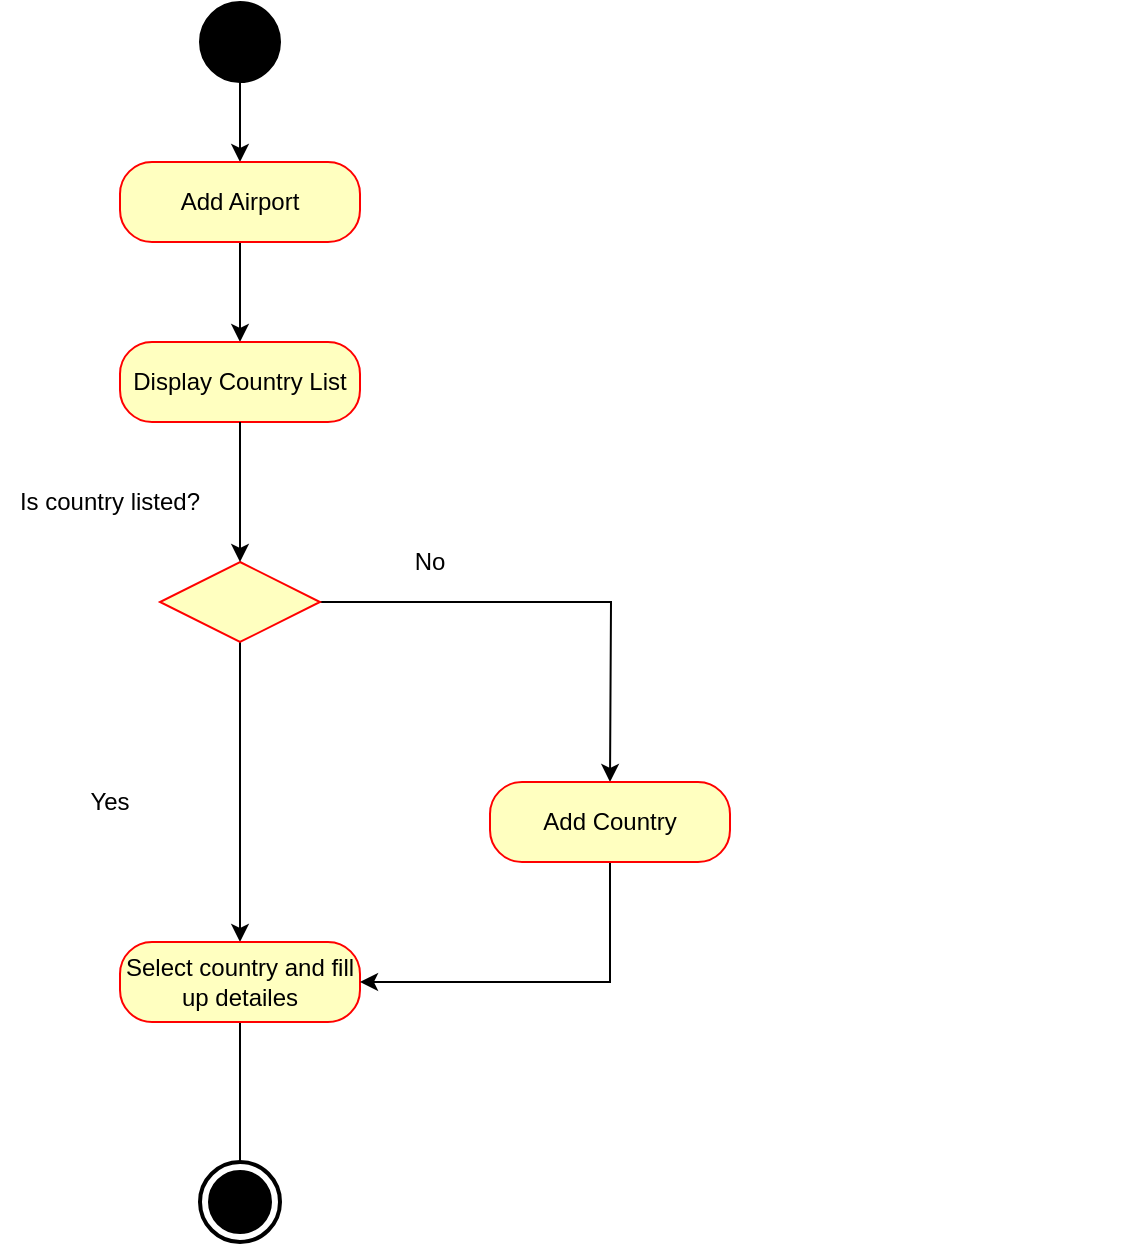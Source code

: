 <mxfile version="14.6.10" type="device" pages="2"><diagram id="6nrzprVL8vC41BSwsYjJ" name="Insert"><mxGraphModel dx="1298" dy="667" grid="1" gridSize="10" guides="1" tooltips="1" connect="1" arrows="1" fold="1" page="1" pageScale="1" pageWidth="850" pageHeight="1100" math="0" shadow="0"><root><mxCell id="0"/><mxCell id="1" parent="0"/><mxCell id="JnSDtdodNbnXCJmPjb0P-1" value="" style="edgeStyle=orthogonalEdgeStyle;rounded=0;orthogonalLoop=1;jettySize=auto;html=1;" parent="1" source="JnSDtdodNbnXCJmPjb0P-2" target="JnSDtdodNbnXCJmPjb0P-4" edge="1"><mxGeometry relative="1" as="geometry"/></mxCell><mxCell id="JnSDtdodNbnXCJmPjb0P-2" value="" style="shape=ellipse;html=1;fillColor=#000000;fontSize=18;fontColor=#ffffff;" parent="1" vertex="1"><mxGeometry x="415" y="30" width="40" height="40" as="geometry"/></mxCell><mxCell id="JnSDtdodNbnXCJmPjb0P-3" value="" style="edgeStyle=orthogonalEdgeStyle;rounded=0;orthogonalLoop=1;jettySize=auto;html=1;entryX=0.5;entryY=0;entryDx=0;entryDy=0;" parent="1" source="JnSDtdodNbnXCJmPjb0P-4" target="JnSDtdodNbnXCJmPjb0P-40" edge="1"><mxGeometry relative="1" as="geometry"/></mxCell><mxCell id="JnSDtdodNbnXCJmPjb0P-4" value="Add Airport" style="rounded=1;whiteSpace=wrap;html=1;arcSize=40;fontColor=#000000;fillColor=#ffffc0;strokeColor=#ff0000;" parent="1" vertex="1"><mxGeometry x="375" y="110" width="120" height="40" as="geometry"/></mxCell><mxCell id="JnSDtdodNbnXCJmPjb0P-5" style="edgeStyle=orthogonalEdgeStyle;rounded=0;orthogonalLoop=1;jettySize=auto;html=1;entryX=0.5;entryY=0;entryDx=0;entryDy=0;" parent="1" source="JnSDtdodNbnXCJmPjb0P-7" target="JnSDtdodNbnXCJmPjb0P-10" edge="1"><mxGeometry relative="1" as="geometry"/></mxCell><mxCell id="JnSDtdodNbnXCJmPjb0P-6" style="edgeStyle=orthogonalEdgeStyle;rounded=0;orthogonalLoop=1;jettySize=auto;html=1;entryX=0.5;entryY=0;entryDx=0;entryDy=0;" parent="1" source="JnSDtdodNbnXCJmPjb0P-7" edge="1"><mxGeometry relative="1" as="geometry"><mxPoint x="620" y="420" as="targetPoint"/></mxGeometry></mxCell><mxCell id="JnSDtdodNbnXCJmPjb0P-7" value="" style="rhombus;whiteSpace=wrap;html=1;fillColor=#ffffc0;strokeColor=#ff0000;" parent="1" vertex="1"><mxGeometry x="395" y="310" width="80" height="40" as="geometry"/></mxCell><mxCell id="JnSDtdodNbnXCJmPjb0P-8" value="Is country listed?" style="text;html=1;strokeColor=none;fillColor=none;align=center;verticalAlign=middle;whiteSpace=wrap;rounded=0;" parent="1" vertex="1"><mxGeometry x="315" y="270" width="110" height="20" as="geometry"/></mxCell><mxCell id="JnSDtdodNbnXCJmPjb0P-9" style="edgeStyle=orthogonalEdgeStyle;rounded=0;orthogonalLoop=1;jettySize=auto;html=1;entryX=0;entryY=0.5;entryDx=0;entryDy=0;entryPerimeter=0;exitX=0.5;exitY=1;exitDx=0;exitDy=0;" parent="1" source="JnSDtdodNbnXCJmPjb0P-10" target="JnSDtdodNbnXCJmPjb0P-23" edge="1"><mxGeometry relative="1" as="geometry"><Array as="points"><mxPoint x="435" y="630"/></Array></mxGeometry></mxCell><mxCell id="JnSDtdodNbnXCJmPjb0P-10" value="Select country and fill up detailes" style="rounded=1;whiteSpace=wrap;html=1;arcSize=40;fontColor=#000000;fillColor=#ffffc0;strokeColor=#ff0000;" parent="1" vertex="1"><mxGeometry x="375" y="500" width="120" height="40" as="geometry"/></mxCell><mxCell id="JnSDtdodNbnXCJmPjb0P-15" style="edgeStyle=orthogonalEdgeStyle;rounded=0;orthogonalLoop=1;jettySize=auto;html=1;entryX=1;entryY=0.5;entryDx=0;entryDy=0;exitX=0.5;exitY=1;exitDx=0;exitDy=0;" parent="1" source="JnSDtdodNbnXCJmPjb0P-44" target="JnSDtdodNbnXCJmPjb0P-10" edge="1"><mxGeometry relative="1" as="geometry"><mxPoint x="580" y="440" as="sourcePoint"/><mxPoint x="455" y="460" as="targetPoint"/><Array as="points"><mxPoint x="620" y="520"/></Array></mxGeometry></mxCell><mxCell id="JnSDtdodNbnXCJmPjb0P-23" value="" style="html=1;shape=mxgraph.sysml.actFinal;strokeWidth=2;verticalLabelPosition=bottom;verticalAlignment=top;" parent="1" vertex="1"><mxGeometry x="415" y="610" width="40" height="40" as="geometry"/></mxCell><mxCell id="JnSDtdodNbnXCJmPjb0P-35" value="" style="group" parent="1" vertex="1" connectable="0"><mxGeometry x="750.001" y="360" width="124.289" height="60" as="geometry"/></mxCell><mxCell id="JnSDtdodNbnXCJmPjb0P-36" value="" style="group" parent="JnSDtdodNbnXCJmPjb0P-35" vertex="1" connectable="0"><mxGeometry width="124.289" height="60" as="geometry"/></mxCell><mxCell id="JnSDtdodNbnXCJmPjb0P-40" value="Display Country List" style="rounded=1;whiteSpace=wrap;html=1;arcSize=40;fontColor=#000000;fillColor=#ffffc0;strokeColor=#ff0000;" parent="1" vertex="1"><mxGeometry x="375" y="200" width="120" height="40" as="geometry"/></mxCell><mxCell id="JnSDtdodNbnXCJmPjb0P-41" value="" style="edgeStyle=orthogonalEdgeStyle;rounded=0;orthogonalLoop=1;jettySize=auto;html=1;entryX=0.5;entryY=0;entryDx=0;entryDy=0;exitX=0.5;exitY=1;exitDx=0;exitDy=0;" parent="1" source="JnSDtdodNbnXCJmPjb0P-40" target="JnSDtdodNbnXCJmPjb0P-7" edge="1"><mxGeometry relative="1" as="geometry"><mxPoint x="445" y="250" as="sourcePoint"/><mxPoint x="445" y="210" as="targetPoint"/></mxGeometry></mxCell><mxCell id="JnSDtdodNbnXCJmPjb0P-42" value="Yes" style="text;html=1;strokeColor=none;fillColor=none;align=center;verticalAlign=middle;whiteSpace=wrap;rounded=0;" parent="1" vertex="1"><mxGeometry x="315" y="420" width="110" height="20" as="geometry"/></mxCell><mxCell id="JnSDtdodNbnXCJmPjb0P-43" value="No" style="text;html=1;strokeColor=none;fillColor=none;align=center;verticalAlign=middle;whiteSpace=wrap;rounded=0;" parent="1" vertex="1"><mxGeometry x="475" y="300" width="110" height="20" as="geometry"/></mxCell><mxCell id="JnSDtdodNbnXCJmPjb0P-44" value="Add Country" style="rounded=1;whiteSpace=wrap;html=1;arcSize=40;fontColor=#000000;fillColor=#ffffc0;strokeColor=#ff0000;" parent="1" vertex="1"><mxGeometry x="560" y="420" width="120" height="40" as="geometry"/></mxCell></root></mxGraphModel></diagram><diagram id="iuCS1jB2OioyhfSvN_4d" name="Delete"><mxGraphModel dx="1298" dy="667" grid="1" gridSize="10" guides="1" tooltips="1" connect="1" arrows="1" fold="1" page="1" pageScale="1" pageWidth="827" pageHeight="1169" math="0" shadow="0"><root><mxCell id="HuszuTV4Row3j2jhlh4f-0"/><mxCell id="HuszuTV4Row3j2jhlh4f-1" parent="HuszuTV4Row3j2jhlh4f-0"/><mxCell id="SKWJvvwTXEfXgpTwgiCQ-0" value="" style="edgeStyle=orthogonalEdgeStyle;rounded=0;orthogonalLoop=1;jettySize=auto;html=1;" parent="HuszuTV4Row3j2jhlh4f-1" source="SKWJvvwTXEfXgpTwgiCQ-1" target="SKWJvvwTXEfXgpTwgiCQ-3" edge="1"><mxGeometry relative="1" as="geometry"/></mxCell><mxCell id="SKWJvvwTXEfXgpTwgiCQ-1" value="" style="shape=ellipse;html=1;fillColor=#000000;fontSize=18;fontColor=#ffffff;" parent="HuszuTV4Row3j2jhlh4f-1" vertex="1"><mxGeometry x="331" y="20" width="40" height="40" as="geometry"/></mxCell><mxCell id="SKWJvvwTXEfXgpTwgiCQ-3" value="Delete Airport" style="rounded=1;whiteSpace=wrap;html=1;arcSize=40;fontColor=#000000;fillColor=#ffffc0;strokeColor=#ff0000;" parent="HuszuTV4Row3j2jhlh4f-1" vertex="1"><mxGeometry x="291" y="100" width="120" height="40" as="geometry"/></mxCell><mxCell id="SKWJvvwTXEfXgpTwgiCQ-4" style="edgeStyle=orthogonalEdgeStyle;rounded=0;orthogonalLoop=1;jettySize=auto;html=1;entryX=0.5;entryY=0;entryDx=0;entryDy=0;" parent="HuszuTV4Row3j2jhlh4f-1" source="SKWJvvwTXEfXgpTwgiCQ-6" target="SKWJvvwTXEfXgpTwgiCQ-9" edge="1"><mxGeometry relative="1" as="geometry"/></mxCell><mxCell id="SKWJvvwTXEfXgpTwgiCQ-5" style="edgeStyle=orthogonalEdgeStyle;rounded=0;orthogonalLoop=1;jettySize=auto;html=1;entryX=0.5;entryY=0;entryDx=0;entryDy=0;" parent="HuszuTV4Row3j2jhlh4f-1" source="SKWJvvwTXEfXgpTwgiCQ-6" target="SKWJvvwTXEfXgpTwgiCQ-16" edge="1"><mxGeometry relative="1" as="geometry"><mxPoint x="536" y="410" as="targetPoint"/></mxGeometry></mxCell><mxCell id="SKWJvvwTXEfXgpTwgiCQ-6" value="" style="rhombus;whiteSpace=wrap;html=1;fillColor=#ffffc0;strokeColor=#ff0000;" parent="HuszuTV4Row3j2jhlh4f-1" vertex="1"><mxGeometry x="311" y="390" width="80" height="40" as="geometry"/></mxCell><mxCell id="SKWJvvwTXEfXgpTwgiCQ-7" value="Confirmation from user" style="text;html=1;strokeColor=none;fillColor=none;align=center;verticalAlign=middle;whiteSpace=wrap;rounded=0;" parent="HuszuTV4Row3j2jhlh4f-1" vertex="1"><mxGeometry x="210" y="370" width="110" height="20" as="geometry"/></mxCell><mxCell id="SKWJvvwTXEfXgpTwgiCQ-8" style="edgeStyle=orthogonalEdgeStyle;rounded=0;orthogonalLoop=1;jettySize=auto;html=1;entryX=0;entryY=0.5;entryDx=0;entryDy=0;entryPerimeter=0;exitX=0.5;exitY=1;exitDx=0;exitDy=0;" parent="HuszuTV4Row3j2jhlh4f-1" source="SKWJvvwTXEfXgpTwgiCQ-9" target="SKWJvvwTXEfXgpTwgiCQ-11" edge="1"><mxGeometry relative="1" as="geometry"><Array as="points"><mxPoint x="351" y="620"/></Array></mxGeometry></mxCell><mxCell id="SKWJvvwTXEfXgpTwgiCQ-9" value="Delete Airport from DB" style="rounded=1;whiteSpace=wrap;html=1;arcSize=40;fontColor=#000000;fillColor=#ffffc0;strokeColor=#ff0000;" parent="HuszuTV4Row3j2jhlh4f-1" vertex="1"><mxGeometry x="291" y="490" width="120" height="40" as="geometry"/></mxCell><mxCell id="SKWJvvwTXEfXgpTwgiCQ-11" value="" style="html=1;shape=mxgraph.sysml.actFinal;strokeWidth=2;verticalLabelPosition=bottom;verticalAlignment=top;" parent="HuszuTV4Row3j2jhlh4f-1" vertex="1"><mxGeometry x="331" y="600" width="40" height="40" as="geometry"/></mxCell><mxCell id="SKWJvvwTXEfXgpTwgiCQ-13" value="" style="edgeStyle=orthogonalEdgeStyle;rounded=0;orthogonalLoop=1;jettySize=auto;html=1;exitX=0.5;exitY=1;exitDx=0;exitDy=0;" parent="HuszuTV4Row3j2jhlh4f-1" source="SKWJvvwTXEfXgpTwgiCQ-3" edge="1"><mxGeometry relative="1" as="geometry"><mxPoint x="351" y="230" as="sourcePoint"/><mxPoint x="351" y="220" as="targetPoint"/><Array as="points"/></mxGeometry></mxCell><mxCell id="SKWJvvwTXEfXgpTwgiCQ-14" value="Yes" style="text;html=1;strokeColor=none;fillColor=none;align=center;verticalAlign=middle;whiteSpace=wrap;rounded=0;" parent="HuszuTV4Row3j2jhlh4f-1" vertex="1"><mxGeometry x="231" y="410" width="110" height="20" as="geometry"/></mxCell><mxCell id="SKWJvvwTXEfXgpTwgiCQ-15" value="No" style="text;html=1;strokeColor=none;fillColor=none;align=center;verticalAlign=middle;whiteSpace=wrap;rounded=0;" parent="HuszuTV4Row3j2jhlh4f-1" vertex="1"><mxGeometry x="391" y="370" width="110" height="20" as="geometry"/></mxCell><mxCell id="SKWJvvwTXEfXgpTwgiCQ-16" value="Back to menu" style="rounded=1;whiteSpace=wrap;html=1;arcSize=40;fontColor=#000000;fillColor=#ffffc0;strokeColor=#ff0000;" parent="HuszuTV4Row3j2jhlh4f-1" vertex="1"><mxGeometry x="481" y="490" width="120" height="40" as="geometry"/></mxCell><mxCell id="SKWJvvwTXEfXgpTwgiCQ-17" value="" style="rhombus;whiteSpace=wrap;html=1;fillColor=#ffffc0;strokeColor=#ff0000;" parent="HuszuTV4Row3j2jhlh4f-1" vertex="1"><mxGeometry x="311" y="220" width="80" height="40" as="geometry"/></mxCell><mxCell id="SKWJvvwTXEfXgpTwgiCQ-18" value="" style="edgeStyle=orthogonalEdgeStyle;rounded=0;orthogonalLoop=1;jettySize=auto;html=1;exitX=0.5;exitY=1;exitDx=0;exitDy=0;entryX=0.5;entryY=0;entryDx=0;entryDy=0;" parent="HuszuTV4Row3j2jhlh4f-1" source="SKWJvvwTXEfXgpTwgiCQ-17" target="SKWJvvwTXEfXgpTwgiCQ-6" edge="1"><mxGeometry relative="1" as="geometry"><mxPoint x="361" y="150" as="sourcePoint"/><mxPoint x="361" y="230" as="targetPoint"/><Array as="points"/></mxGeometry></mxCell><mxCell id="SKWJvvwTXEfXgpTwgiCQ-19" value="check if any airplane in this airport" style="text;html=1;strokeColor=none;fillColor=none;align=center;verticalAlign=middle;whiteSpace=wrap;rounded=0;" parent="HuszuTV4Row3j2jhlh4f-1" vertex="1"><mxGeometry x="201" y="210" width="110" height="20" as="geometry"/></mxCell><mxCell id="SKWJvvwTXEfXgpTwgiCQ-22" value="Yes" style="text;html=1;strokeColor=none;fillColor=none;align=center;verticalAlign=middle;whiteSpace=wrap;rounded=0;" parent="HuszuTV4Row3j2jhlh4f-1" vertex="1"><mxGeometry x="371" y="200" width="110" height="20" as="geometry"/></mxCell><mxCell id="SKWJvvwTXEfXgpTwgiCQ-23" value="No" style="text;html=1;strokeColor=none;fillColor=none;align=center;verticalAlign=middle;whiteSpace=wrap;rounded=0;" parent="HuszuTV4Row3j2jhlh4f-1" vertex="1"><mxGeometry x="221" y="260" width="110" height="20" as="geometry"/></mxCell><mxCell id="SKWJvvwTXEfXgpTwgiCQ-24" style="edgeStyle=orthogonalEdgeStyle;rounded=0;orthogonalLoop=1;jettySize=auto;html=1;entryX=1;entryY=0.5;entryDx=0;entryDy=0;exitX=0.5;exitY=1;exitDx=0;exitDy=0;entryPerimeter=0;" parent="HuszuTV4Row3j2jhlh4f-1" source="SKWJvvwTXEfXgpTwgiCQ-16" target="SKWJvvwTXEfXgpTwgiCQ-11" edge="1"><mxGeometry relative="1" as="geometry"><mxPoint x="361" y="440" as="sourcePoint"/><mxPoint x="361" y="500" as="targetPoint"/></mxGeometry></mxCell><mxCell id="SKWJvvwTXEfXgpTwgiCQ-25" value="" style="edgeStyle=orthogonalEdgeStyle;rounded=0;orthogonalLoop=1;jettySize=auto;html=1;exitX=1;exitY=0.5;exitDx=0;exitDy=0;entryX=0.5;entryY=0;entryDx=0;entryDy=0;" parent="HuszuTV4Row3j2jhlh4f-1" source="SKWJvvwTXEfXgpTwgiCQ-17" target="SKWJvvwTXEfXgpTwgiCQ-16" edge="1"><mxGeometry relative="1" as="geometry"><mxPoint x="361" y="270" as="sourcePoint"/><mxPoint x="361" y="400" as="targetPoint"/><Array as="points"/></mxGeometry></mxCell></root></mxGraphModel></diagram></mxfile>